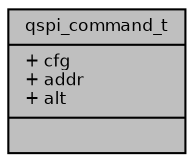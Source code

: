 digraph "qspi_command_t"
{
  bgcolor="transparent";
  edge [fontname="Helvetica",fontsize="8",labelfontname="Helvetica",labelfontsize="8"];
  node [fontname="Helvetica",fontsize="8",shape=record];
  Node1 [label="{qspi_command_t\n|+ cfg\l+ addr\l+ alt\l|}",height=0.2,width=0.4,color="black", fillcolor="grey75", style="filled", fontcolor="black"];
}
